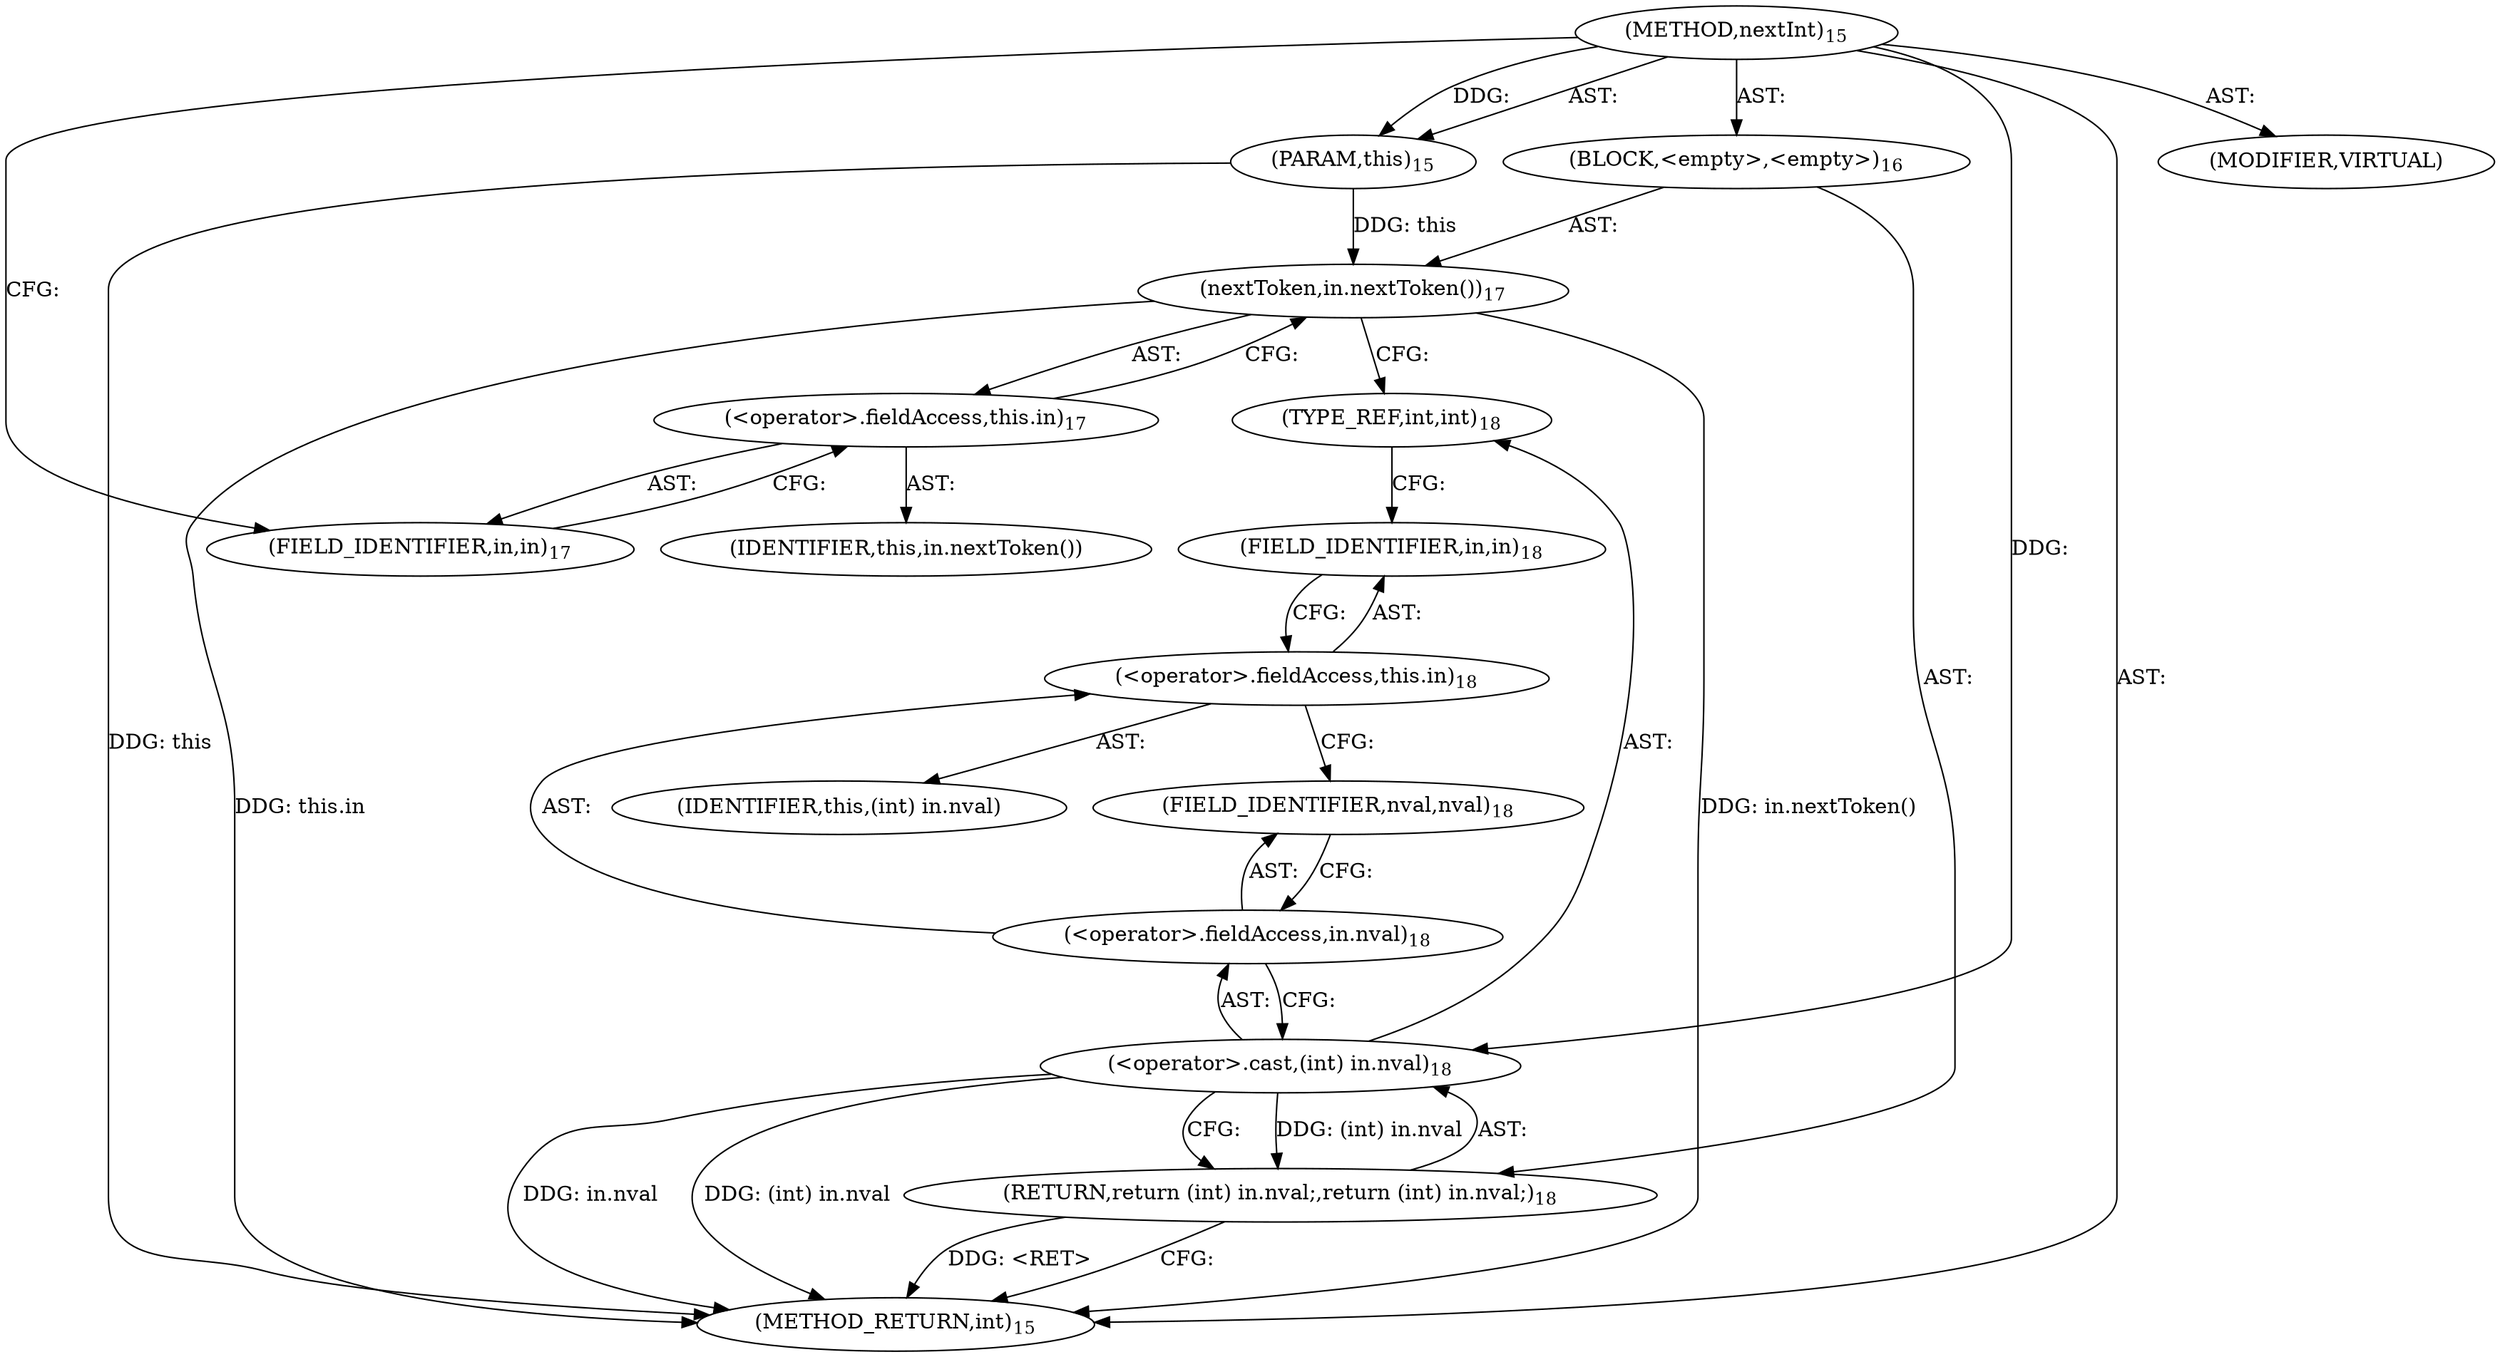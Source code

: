 digraph "nextInt" {  
"40" [label = <(METHOD,nextInt)<SUB>15</SUB>> ]
"41" [label = <(PARAM,this)<SUB>15</SUB>> ]
"42" [label = <(BLOCK,&lt;empty&gt;,&lt;empty&gt;)<SUB>16</SUB>> ]
"43" [label = <(nextToken,in.nextToken())<SUB>17</SUB>> ]
"44" [label = <(&lt;operator&gt;.fieldAccess,this.in)<SUB>17</SUB>> ]
"45" [label = <(IDENTIFIER,this,in.nextToken())> ]
"46" [label = <(FIELD_IDENTIFIER,in,in)<SUB>17</SUB>> ]
"47" [label = <(RETURN,return (int) in.nval;,return (int) in.nval;)<SUB>18</SUB>> ]
"48" [label = <(&lt;operator&gt;.cast,(int) in.nval)<SUB>18</SUB>> ]
"49" [label = <(TYPE_REF,int,int)<SUB>18</SUB>> ]
"50" [label = <(&lt;operator&gt;.fieldAccess,in.nval)<SUB>18</SUB>> ]
"51" [label = <(&lt;operator&gt;.fieldAccess,this.in)<SUB>18</SUB>> ]
"52" [label = <(IDENTIFIER,this,(int) in.nval)> ]
"53" [label = <(FIELD_IDENTIFIER,in,in)<SUB>18</SUB>> ]
"54" [label = <(FIELD_IDENTIFIER,nval,nval)<SUB>18</SUB>> ]
"55" [label = <(MODIFIER,VIRTUAL)> ]
"56" [label = <(METHOD_RETURN,int)<SUB>15</SUB>> ]
  "40" -> "41"  [ label = "AST: "] 
  "40" -> "42"  [ label = "AST: "] 
  "40" -> "55"  [ label = "AST: "] 
  "40" -> "56"  [ label = "AST: "] 
  "42" -> "43"  [ label = "AST: "] 
  "42" -> "47"  [ label = "AST: "] 
  "43" -> "44"  [ label = "AST: "] 
  "44" -> "45"  [ label = "AST: "] 
  "44" -> "46"  [ label = "AST: "] 
  "47" -> "48"  [ label = "AST: "] 
  "48" -> "49"  [ label = "AST: "] 
  "48" -> "50"  [ label = "AST: "] 
  "50" -> "51"  [ label = "AST: "] 
  "50" -> "54"  [ label = "AST: "] 
  "51" -> "52"  [ label = "AST: "] 
  "51" -> "53"  [ label = "AST: "] 
  "43" -> "49"  [ label = "CFG: "] 
  "47" -> "56"  [ label = "CFG: "] 
  "44" -> "43"  [ label = "CFG: "] 
  "48" -> "47"  [ label = "CFG: "] 
  "46" -> "44"  [ label = "CFG: "] 
  "49" -> "53"  [ label = "CFG: "] 
  "50" -> "48"  [ label = "CFG: "] 
  "51" -> "54"  [ label = "CFG: "] 
  "54" -> "50"  [ label = "CFG: "] 
  "53" -> "51"  [ label = "CFG: "] 
  "40" -> "46"  [ label = "CFG: "] 
  "47" -> "56"  [ label = "DDG: &lt;RET&gt;"] 
  "41" -> "56"  [ label = "DDG: this"] 
  "43" -> "56"  [ label = "DDG: this.in"] 
  "43" -> "56"  [ label = "DDG: in.nextToken()"] 
  "48" -> "56"  [ label = "DDG: in.nval"] 
  "48" -> "56"  [ label = "DDG: (int) in.nval"] 
  "40" -> "41"  [ label = "DDG: "] 
  "48" -> "47"  [ label = "DDG: (int) in.nval"] 
  "41" -> "43"  [ label = "DDG: this"] 
  "40" -> "48"  [ label = "DDG: "] 
}
